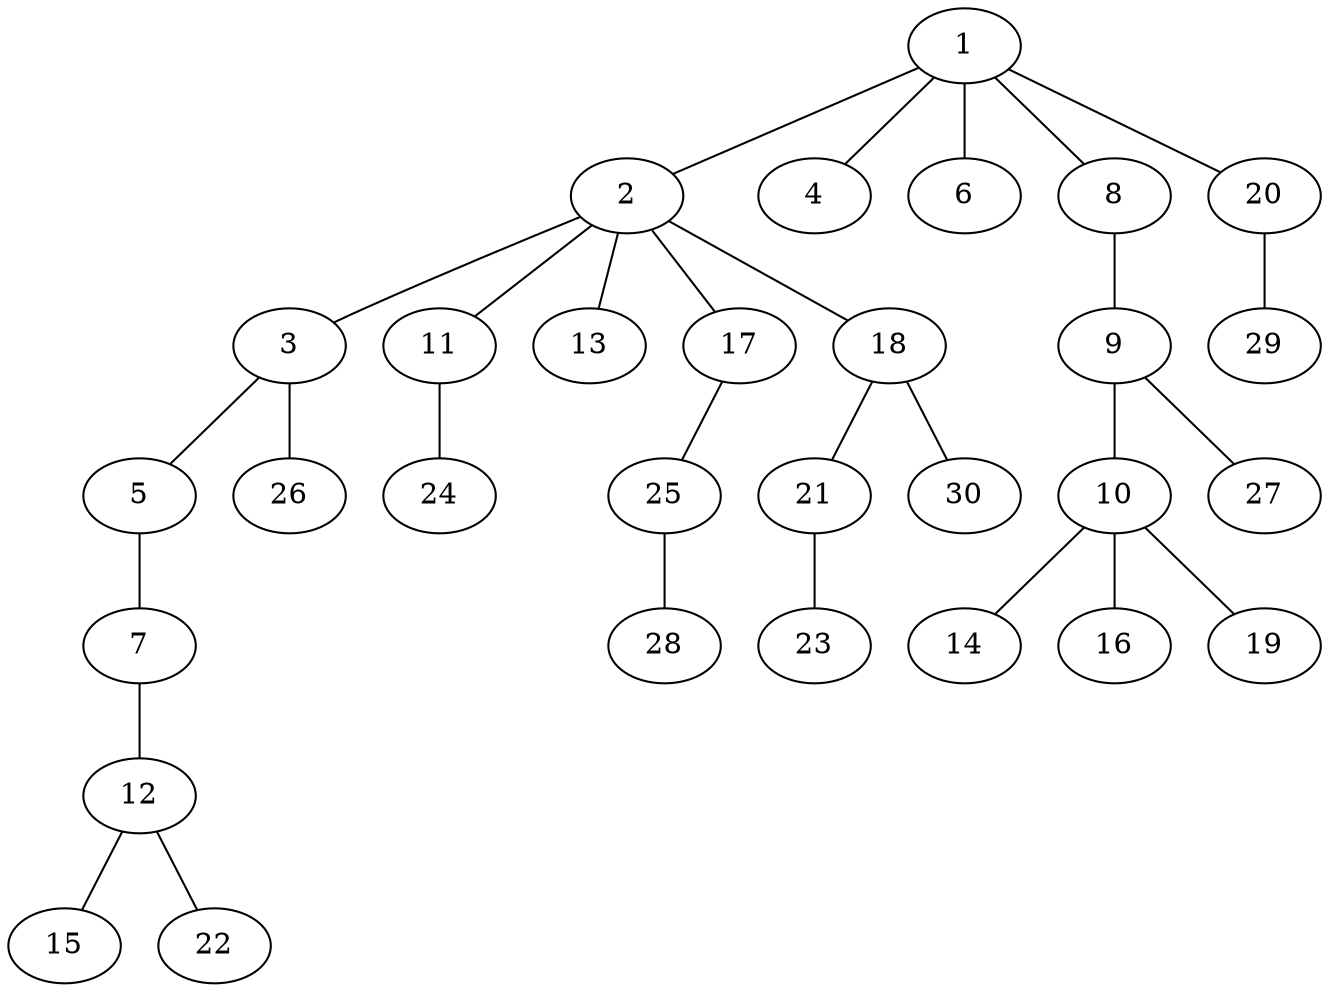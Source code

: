 graph graphname {1--2
1--4
1--6
1--8
1--20
2--3
2--11
2--13
2--17
2--18
3--5
3--26
5--7
7--12
8--9
9--10
9--27
10--14
10--16
10--19
11--24
12--15
12--22
17--25
18--21
18--30
20--29
21--23
25--28
}